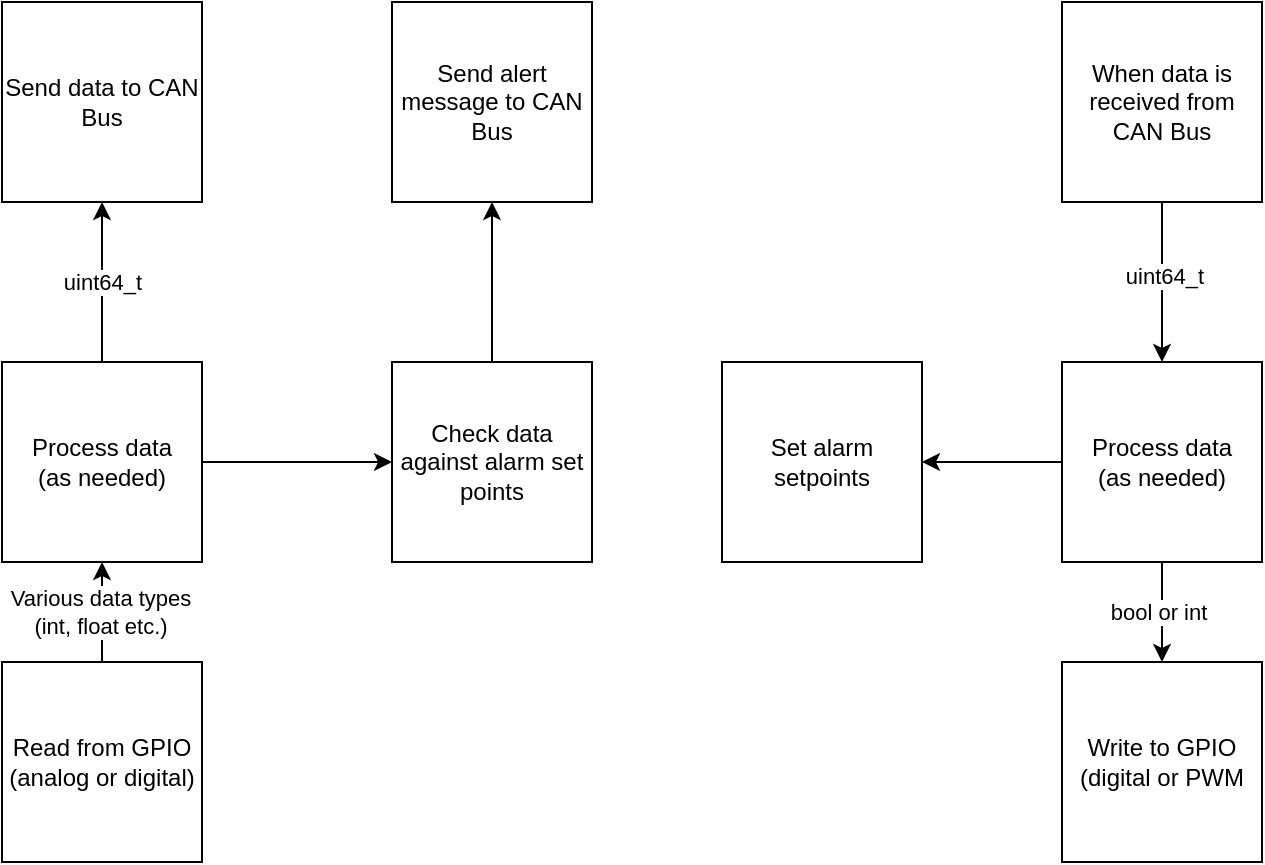 <mxfile version="24.7.17">
  <diagram name="Page-1" id="VmMDVZbxvRPuFITGd--x">
    <mxGraphModel dx="795" dy="539" grid="1" gridSize="10" guides="1" tooltips="1" connect="1" arrows="1" fold="1" page="1" pageScale="1" pageWidth="850" pageHeight="1100" math="0" shadow="0">
      <root>
        <mxCell id="0" />
        <mxCell id="1" parent="0" />
        <mxCell id="18MynhK7BaWYWKZQCdJp-3" style="edgeStyle=orthogonalEdgeStyle;rounded=0;orthogonalLoop=1;jettySize=auto;html=1;entryX=0.5;entryY=1;entryDx=0;entryDy=0;" edge="1" parent="1" source="18MynhK7BaWYWKZQCdJp-1" target="18MynhK7BaWYWKZQCdJp-2">
          <mxGeometry relative="1" as="geometry" />
        </mxCell>
        <mxCell id="18MynhK7BaWYWKZQCdJp-4" value="Various data types&lt;div&gt;(int, float etc.)&lt;/div&gt;" style="edgeLabel;html=1;align=center;verticalAlign=middle;resizable=0;points=[];" vertex="1" connectable="0" parent="18MynhK7BaWYWKZQCdJp-3">
          <mxGeometry x="0.002" y="1" relative="1" as="geometry">
            <mxPoint as="offset" />
          </mxGeometry>
        </mxCell>
        <mxCell id="18MynhK7BaWYWKZQCdJp-1" value="Read from GPIO&lt;div&gt;(analog or digital)&lt;/div&gt;" style="whiteSpace=wrap;html=1;aspect=fixed;" vertex="1" parent="1">
          <mxGeometry x="230" y="630" width="100" height="100" as="geometry" />
        </mxCell>
        <mxCell id="18MynhK7BaWYWKZQCdJp-6" value="uint64_t" style="edgeStyle=orthogonalEdgeStyle;rounded=0;orthogonalLoop=1;jettySize=auto;html=1;exitX=0.5;exitY=0;exitDx=0;exitDy=0;entryX=0.5;entryY=1;entryDx=0;entryDy=0;" edge="1" parent="1" source="18MynhK7BaWYWKZQCdJp-2" target="18MynhK7BaWYWKZQCdJp-5">
          <mxGeometry relative="1" as="geometry" />
        </mxCell>
        <mxCell id="18MynhK7BaWYWKZQCdJp-16" style="edgeStyle=orthogonalEdgeStyle;rounded=0;orthogonalLoop=1;jettySize=auto;html=1;" edge="1" parent="1" source="18MynhK7BaWYWKZQCdJp-2" target="18MynhK7BaWYWKZQCdJp-15">
          <mxGeometry relative="1" as="geometry" />
        </mxCell>
        <mxCell id="18MynhK7BaWYWKZQCdJp-2" value="Process data&lt;div&gt;(as needed)&lt;/div&gt;" style="whiteSpace=wrap;html=1;aspect=fixed;" vertex="1" parent="1">
          <mxGeometry x="230" y="480" width="100" height="100" as="geometry" />
        </mxCell>
        <mxCell id="18MynhK7BaWYWKZQCdJp-5" value="&lt;div&gt;Send data to CAN Bus&lt;br&gt;&lt;/div&gt;" style="whiteSpace=wrap;html=1;aspect=fixed;" vertex="1" parent="1">
          <mxGeometry x="230" y="300" width="100" height="100" as="geometry" />
        </mxCell>
        <mxCell id="18MynhK7BaWYWKZQCdJp-9" style="edgeStyle=orthogonalEdgeStyle;rounded=0;orthogonalLoop=1;jettySize=auto;html=1;" edge="1" parent="1" source="18MynhK7BaWYWKZQCdJp-7" target="18MynhK7BaWYWKZQCdJp-8">
          <mxGeometry relative="1" as="geometry" />
        </mxCell>
        <mxCell id="18MynhK7BaWYWKZQCdJp-11" value="uint64_t" style="edgeLabel;html=1;align=center;verticalAlign=middle;resizable=0;points=[];" vertex="1" connectable="0" parent="18MynhK7BaWYWKZQCdJp-9">
          <mxGeometry x="-0.078" y="1" relative="1" as="geometry">
            <mxPoint as="offset" />
          </mxGeometry>
        </mxCell>
        <mxCell id="18MynhK7BaWYWKZQCdJp-7" value="&lt;div&gt;When data is received from CAN Bus&lt;br&gt;&lt;/div&gt;" style="whiteSpace=wrap;html=1;aspect=fixed;" vertex="1" parent="1">
          <mxGeometry x="760" y="300" width="100" height="100" as="geometry" />
        </mxCell>
        <mxCell id="18MynhK7BaWYWKZQCdJp-13" style="edgeStyle=orthogonalEdgeStyle;rounded=0;orthogonalLoop=1;jettySize=auto;html=1;" edge="1" parent="1" source="18MynhK7BaWYWKZQCdJp-8" target="18MynhK7BaWYWKZQCdJp-12">
          <mxGeometry relative="1" as="geometry" />
        </mxCell>
        <mxCell id="18MynhK7BaWYWKZQCdJp-14" value="bool or int" style="edgeLabel;html=1;align=center;verticalAlign=middle;resizable=0;points=[];" vertex="1" connectable="0" parent="18MynhK7BaWYWKZQCdJp-13">
          <mxGeometry x="-0.027" y="-2" relative="1" as="geometry">
            <mxPoint as="offset" />
          </mxGeometry>
        </mxCell>
        <mxCell id="18MynhK7BaWYWKZQCdJp-24" style="edgeStyle=orthogonalEdgeStyle;rounded=0;orthogonalLoop=1;jettySize=auto;html=1;" edge="1" parent="1" source="18MynhK7BaWYWKZQCdJp-8" target="18MynhK7BaWYWKZQCdJp-23">
          <mxGeometry relative="1" as="geometry" />
        </mxCell>
        <mxCell id="18MynhK7BaWYWKZQCdJp-8" value="Process data&lt;div&gt;(as needed)&lt;/div&gt;" style="whiteSpace=wrap;html=1;aspect=fixed;" vertex="1" parent="1">
          <mxGeometry x="760" y="480" width="100" height="100" as="geometry" />
        </mxCell>
        <mxCell id="18MynhK7BaWYWKZQCdJp-12" value="Write to GPIO&lt;div&gt;(digital or PWM&lt;/div&gt;" style="whiteSpace=wrap;html=1;aspect=fixed;" vertex="1" parent="1">
          <mxGeometry x="760" y="630" width="100" height="100" as="geometry" />
        </mxCell>
        <mxCell id="18MynhK7BaWYWKZQCdJp-18" style="edgeStyle=orthogonalEdgeStyle;rounded=0;orthogonalLoop=1;jettySize=auto;html=1;" edge="1" parent="1" source="18MynhK7BaWYWKZQCdJp-15" target="18MynhK7BaWYWKZQCdJp-17">
          <mxGeometry relative="1" as="geometry" />
        </mxCell>
        <mxCell id="18MynhK7BaWYWKZQCdJp-15" value="Check data against alarm set points" style="whiteSpace=wrap;html=1;aspect=fixed;" vertex="1" parent="1">
          <mxGeometry x="425" y="480" width="100" height="100" as="geometry" />
        </mxCell>
        <mxCell id="18MynhK7BaWYWKZQCdJp-17" value="&lt;div&gt;Send alert message to CAN Bus&lt;br&gt;&lt;/div&gt;" style="whiteSpace=wrap;html=1;aspect=fixed;" vertex="1" parent="1">
          <mxGeometry x="425" y="300" width="100" height="100" as="geometry" />
        </mxCell>
        <mxCell id="18MynhK7BaWYWKZQCdJp-23" value="Set alarm setpoints" style="whiteSpace=wrap;html=1;aspect=fixed;" vertex="1" parent="1">
          <mxGeometry x="590" y="480" width="100" height="100" as="geometry" />
        </mxCell>
      </root>
    </mxGraphModel>
  </diagram>
</mxfile>
